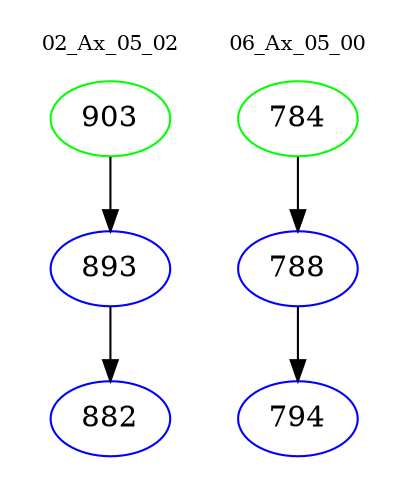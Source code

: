 digraph{
subgraph cluster_0 {
color = white
label = "02_Ax_05_02";
fontsize=10;
T0_903 [label="903", color="green"]
T0_903 -> T0_893 [color="black"]
T0_893 [label="893", color="blue"]
T0_893 -> T0_882 [color="black"]
T0_882 [label="882", color="blue"]
}
subgraph cluster_1 {
color = white
label = "06_Ax_05_00";
fontsize=10;
T1_784 [label="784", color="green"]
T1_784 -> T1_788 [color="black"]
T1_788 [label="788", color="blue"]
T1_788 -> T1_794 [color="black"]
T1_794 [label="794", color="blue"]
}
}
